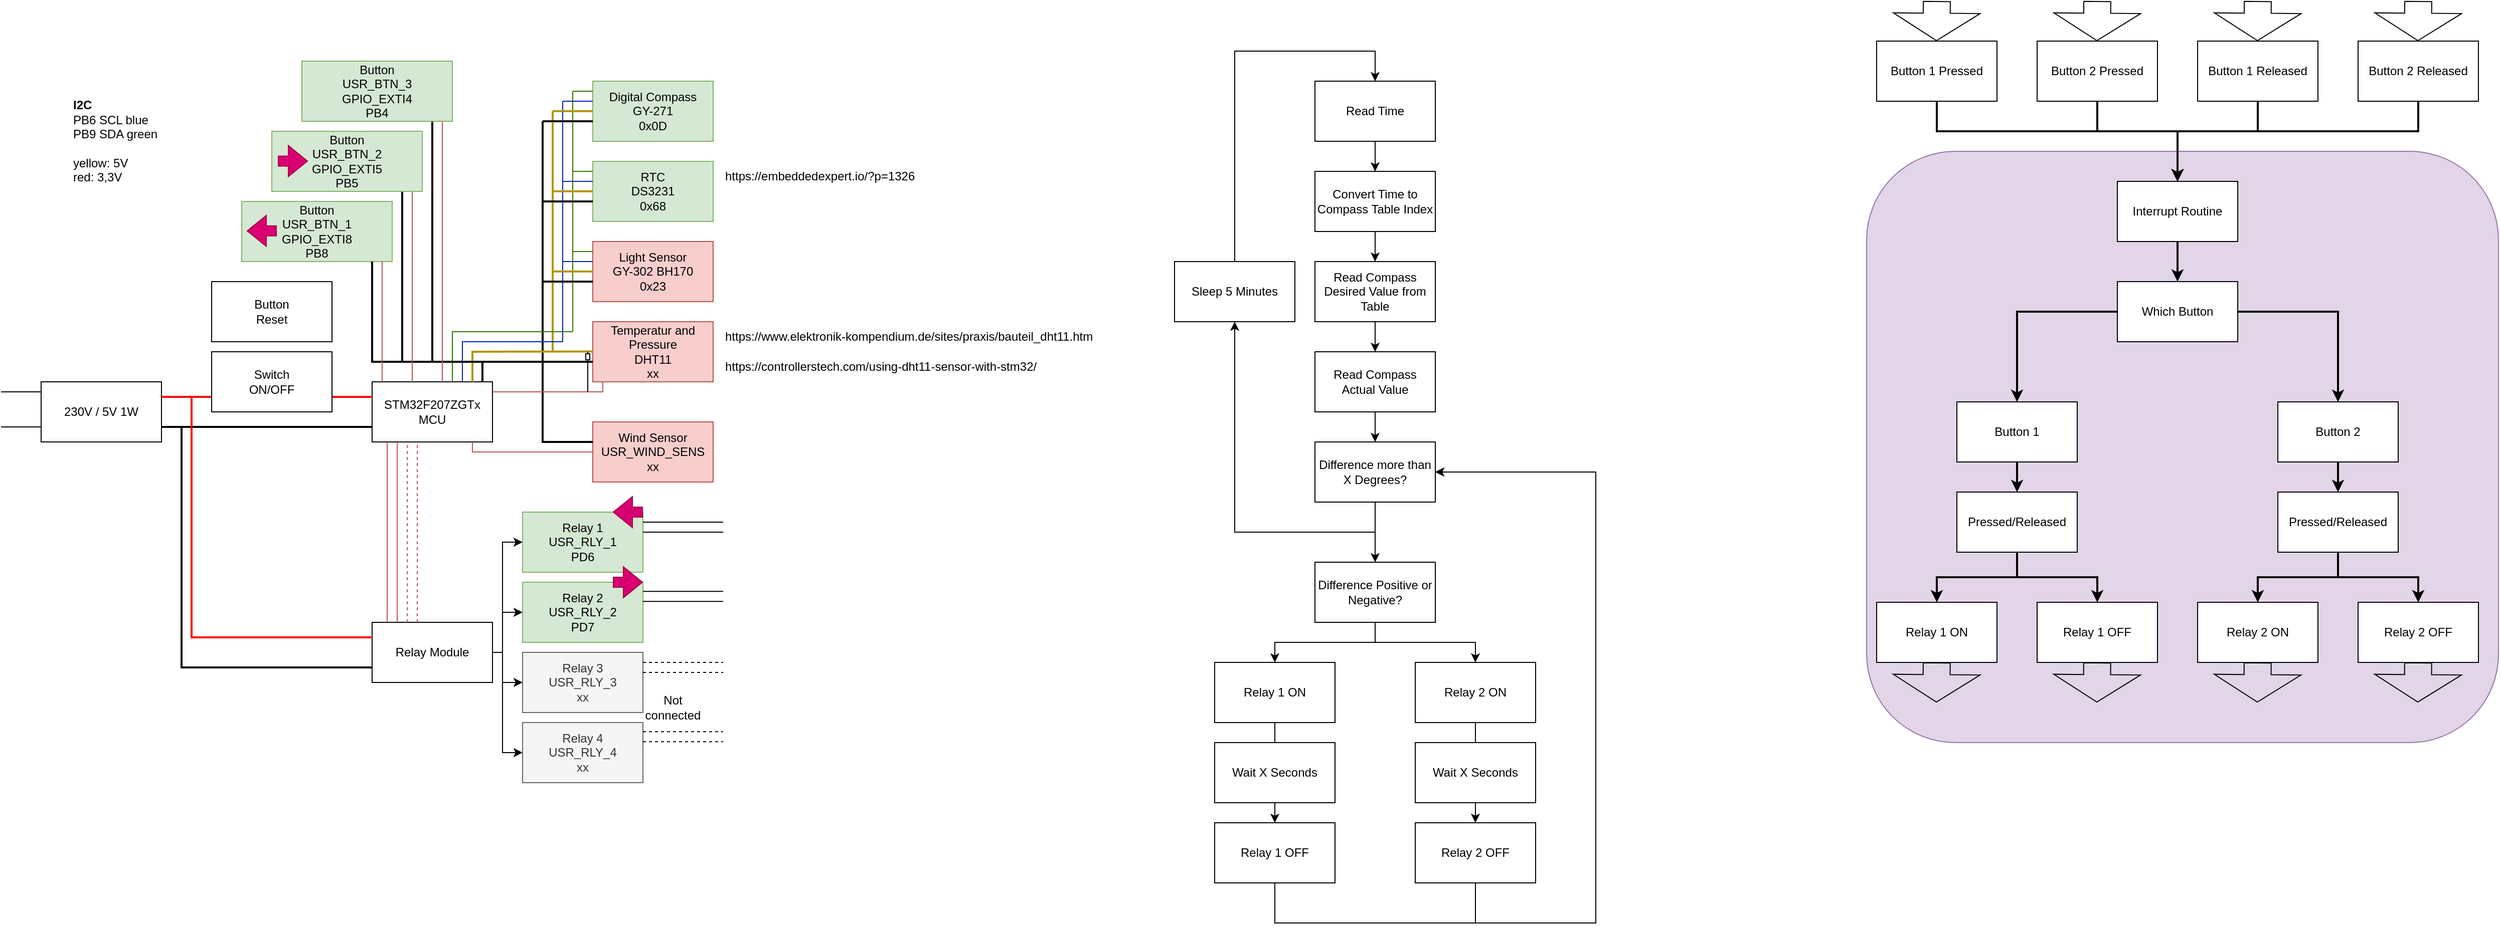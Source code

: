 <mxfile version="26.0.16">
  <diagram name="Page-1" id="prggtN5wl7_WI-Ie2y-x">
    <mxGraphModel dx="1434" dy="844" grid="1" gridSize="10" guides="1" tooltips="1" connect="1" arrows="1" fold="1" page="1" pageScale="1" pageWidth="850" pageHeight="1100" math="0" shadow="0">
      <root>
        <mxCell id="0" />
        <mxCell id="1" parent="0" />
        <mxCell id="a5VU7QIuzeuz8_hcCsnS-48" value="" style="rounded=1;whiteSpace=wrap;html=1;fillColor=#e1d5e7;strokeColor=#9673a6;" parent="1" vertex="1">
          <mxGeometry x="1870" y="210" width="630" height="590" as="geometry" />
        </mxCell>
        <mxCell id="jXwcjUHK-jh7pQZKSeeq-1" value="STM32F207ZGTx&lt;br&gt;MCU" style="rounded=0;whiteSpace=wrap;html=1;" parent="1" vertex="1">
          <mxGeometry x="380" y="440" width="120" height="60" as="geometry" />
        </mxCell>
        <mxCell id="jXwcjUHK-jh7pQZKSeeq-2" value="Digital Compass&lt;br&gt;GY-271&lt;br&gt;0x0D" style="rounded=0;whiteSpace=wrap;html=1;fillColor=#d5e8d4;strokeColor=#82b366;" parent="1" vertex="1">
          <mxGeometry x="600" y="140" width="120" height="60" as="geometry" />
        </mxCell>
        <mxCell id="jXwcjUHK-jh7pQZKSeeq-3" value="RTC&lt;br&gt;DS3231&lt;br&gt;0x68" style="rounded=0;whiteSpace=wrap;html=1;fillColor=#d5e8d4;strokeColor=#82b366;" parent="1" vertex="1">
          <mxGeometry x="600" y="220" width="120" height="60" as="geometry" />
        </mxCell>
        <mxCell id="jXwcjUHK-jh7pQZKSeeq-4" value="Light Sensor&lt;br&gt;GY-302 BH170&lt;br&gt;0x23" style="rounded=0;whiteSpace=wrap;html=1;fillColor=#f8cecc;strokeColor=#b85450;" parent="1" vertex="1">
          <mxGeometry x="600" y="300" width="120" height="60" as="geometry" />
        </mxCell>
        <mxCell id="jXwcjUHK-jh7pQZKSeeq-5" value="Temperatur and Pressure&lt;br&gt;DHT11&lt;br&gt;xx" style="rounded=0;whiteSpace=wrap;html=1;fillColor=#f8cecc;strokeColor=#b85450;" parent="1" vertex="1">
          <mxGeometry x="600" y="380" width="120" height="60" as="geometry" />
        </mxCell>
        <mxCell id="a5VU7QIuzeuz8_hcCsnS-4" style="edgeStyle=orthogonalEdgeStyle;rounded=0;orthogonalLoop=1;jettySize=auto;html=1;entryX=0;entryY=0.5;entryDx=0;entryDy=0;" parent="1" source="jXwcjUHK-jh7pQZKSeeq-6" target="jXwcjUHK-jh7pQZKSeeq-7" edge="1">
          <mxGeometry relative="1" as="geometry">
            <Array as="points">
              <mxPoint x="510" y="710" />
              <mxPoint x="510" y="600" />
            </Array>
          </mxGeometry>
        </mxCell>
        <mxCell id="a5VU7QIuzeuz8_hcCsnS-5" style="edgeStyle=orthogonalEdgeStyle;rounded=0;orthogonalLoop=1;jettySize=auto;html=1;entryX=0;entryY=0.5;entryDx=0;entryDy=0;" parent="1" source="jXwcjUHK-jh7pQZKSeeq-6" target="jXwcjUHK-jh7pQZKSeeq-8" edge="1">
          <mxGeometry relative="1" as="geometry">
            <Array as="points">
              <mxPoint x="510" y="710" />
              <mxPoint x="510" y="670" />
            </Array>
          </mxGeometry>
        </mxCell>
        <mxCell id="a5VU7QIuzeuz8_hcCsnS-6" style="edgeStyle=orthogonalEdgeStyle;rounded=0;orthogonalLoop=1;jettySize=auto;html=1;entryX=0;entryY=0.5;entryDx=0;entryDy=0;" parent="1" source="jXwcjUHK-jh7pQZKSeeq-6" target="jXwcjUHK-jh7pQZKSeeq-9" edge="1">
          <mxGeometry relative="1" as="geometry">
            <Array as="points">
              <mxPoint x="510" y="710" />
              <mxPoint x="510" y="740" />
            </Array>
          </mxGeometry>
        </mxCell>
        <mxCell id="a5VU7QIuzeuz8_hcCsnS-7" style="edgeStyle=orthogonalEdgeStyle;rounded=0;orthogonalLoop=1;jettySize=auto;html=1;entryX=0;entryY=0.5;entryDx=0;entryDy=0;" parent="1" source="jXwcjUHK-jh7pQZKSeeq-6" target="jXwcjUHK-jh7pQZKSeeq-10" edge="1">
          <mxGeometry relative="1" as="geometry">
            <Array as="points">
              <mxPoint x="510" y="710" />
              <mxPoint x="510" y="810" />
            </Array>
          </mxGeometry>
        </mxCell>
        <mxCell id="jXwcjUHK-jh7pQZKSeeq-6" value="Relay Module" style="rounded=0;whiteSpace=wrap;html=1;" parent="1" vertex="1">
          <mxGeometry x="380" y="680" width="120" height="60" as="geometry" />
        </mxCell>
        <mxCell id="jXwcjUHK-jh7pQZKSeeq-7" value="Relay 1&lt;br&gt;USR_RLY_1&lt;br&gt;PD6" style="rounded=0;whiteSpace=wrap;html=1;fillColor=#d5e8d4;strokeColor=#82b366;" parent="1" vertex="1">
          <mxGeometry x="530" y="570" width="120" height="60" as="geometry" />
        </mxCell>
        <mxCell id="jXwcjUHK-jh7pQZKSeeq-8" value="Relay 2&lt;br&gt;USR_RLY_2&lt;br&gt;PD7" style="rounded=0;whiteSpace=wrap;html=1;fillColor=#d5e8d4;strokeColor=#82b366;" parent="1" vertex="1">
          <mxGeometry x="530" y="640" width="120" height="60" as="geometry" />
        </mxCell>
        <mxCell id="jXwcjUHK-jh7pQZKSeeq-9" value="Relay 3&lt;br&gt;USR_RLY_3&lt;br&gt;xx" style="rounded=0;whiteSpace=wrap;html=1;fillColor=#f5f5f5;fontColor=#333333;strokeColor=#666666;" parent="1" vertex="1">
          <mxGeometry x="530" y="710" width="120" height="60" as="geometry" />
        </mxCell>
        <mxCell id="jXwcjUHK-jh7pQZKSeeq-10" value="Relay 4&lt;br&gt;USR_RLY_4&lt;br&gt;xx" style="rounded=0;whiteSpace=wrap;html=1;fillColor=#f5f5f5;fontColor=#333333;strokeColor=#666666;" parent="1" vertex="1">
          <mxGeometry x="530" y="780" width="120" height="60" as="geometry" />
        </mxCell>
        <mxCell id="jXwcjUHK-jh7pQZKSeeq-12" value="230V / 5V 1W" style="rounded=0;whiteSpace=wrap;html=1;" parent="1" vertex="1">
          <mxGeometry x="50" y="440" width="120" height="60" as="geometry" />
        </mxCell>
        <mxCell id="jXwcjUHK-jh7pQZKSeeq-14" value="" style="endArrow=none;html=1;rounded=0;entryX=1;entryY=0.75;entryDx=0;entryDy=0;exitX=0;exitY=0.75;exitDx=0;exitDy=0;strokeWidth=2;" parent="1" source="jXwcjUHK-jh7pQZKSeeq-1" target="jXwcjUHK-jh7pQZKSeeq-12" edge="1">
          <mxGeometry width="50" height="50" relative="1" as="geometry">
            <mxPoint x="390" y="570" as="sourcePoint" />
            <mxPoint x="440" y="520" as="targetPoint" />
          </mxGeometry>
        </mxCell>
        <mxCell id="jXwcjUHK-jh7pQZKSeeq-15" value="" style="endArrow=none;html=1;rounded=0;entryX=1;entryY=0.25;entryDx=0;entryDy=0;exitX=0;exitY=0.25;exitDx=0;exitDy=0;strokeColor=#FF0000;strokeWidth=2;" parent="1" source="jXwcjUHK-jh7pQZKSeeq-1" target="jXwcjUHK-jh7pQZKSeeq-12" edge="1">
          <mxGeometry width="50" height="50" relative="1" as="geometry">
            <mxPoint x="350" y="460" as="sourcePoint" />
            <mxPoint x="170" y="460" as="targetPoint" />
          </mxGeometry>
        </mxCell>
        <mxCell id="jXwcjUHK-jh7pQZKSeeq-17" value="" style="endArrow=none;html=1;rounded=0;entryX=1;entryY=0.75;entryDx=0;entryDy=0;exitX=0;exitY=0.75;exitDx=0;exitDy=0;strokeWidth=2;" parent="1" source="jXwcjUHK-jh7pQZKSeeq-6" target="jXwcjUHK-jh7pQZKSeeq-12" edge="1">
          <mxGeometry width="50" height="50" relative="1" as="geometry">
            <mxPoint x="340" y="540" as="sourcePoint" />
            <mxPoint x="160" y="540" as="targetPoint" />
            <Array as="points">
              <mxPoint x="190" y="725" />
              <mxPoint x="190" y="485" />
            </Array>
          </mxGeometry>
        </mxCell>
        <mxCell id="jXwcjUHK-jh7pQZKSeeq-19" value="" style="endArrow=none;html=1;rounded=0;entryX=1;entryY=0.25;entryDx=0;entryDy=0;exitX=0;exitY=0.25;exitDx=0;exitDy=0;strokeColor=#FF0000;strokeWidth=2;" parent="1" source="jXwcjUHK-jh7pQZKSeeq-6" target="jXwcjUHK-jh7pQZKSeeq-12" edge="1">
          <mxGeometry width="50" height="50" relative="1" as="geometry">
            <mxPoint x="400" y="530" as="sourcePoint" />
            <mxPoint x="220" y="530" as="targetPoint" />
            <Array as="points">
              <mxPoint x="200" y="695" />
              <mxPoint x="200" y="455" />
            </Array>
          </mxGeometry>
        </mxCell>
        <mxCell id="jXwcjUHK-jh7pQZKSeeq-13" value="Switch&lt;br&gt;ON/OFF" style="rounded=0;whiteSpace=wrap;html=1;" parent="1" vertex="1">
          <mxGeometry x="220" y="410" width="120" height="60" as="geometry" />
        </mxCell>
        <mxCell id="jXwcjUHK-jh7pQZKSeeq-20" value="" style="endArrow=none;html=1;rounded=0;fillColor=#f8cecc;strokeColor=#b85450;gradientColor=#ea6b66;" parent="1" edge="1">
          <mxGeometry width="50" height="50" relative="1" as="geometry">
            <mxPoint x="395" y="680" as="sourcePoint" />
            <mxPoint x="395" y="500" as="targetPoint" />
          </mxGeometry>
        </mxCell>
        <mxCell id="jXwcjUHK-jh7pQZKSeeq-21" value="" style="endArrow=none;html=1;rounded=0;fillColor=#f8cecc;strokeColor=#b85450;gradientColor=#ea6b66;" parent="1" edge="1">
          <mxGeometry width="50" height="50" relative="1" as="geometry">
            <mxPoint x="405.0" y="680" as="sourcePoint" />
            <mxPoint x="405.0" y="500" as="targetPoint" />
          </mxGeometry>
        </mxCell>
        <mxCell id="jXwcjUHK-jh7pQZKSeeq-22" value="" style="endArrow=none;html=1;rounded=0;fillColor=#f8cecc;strokeColor=#b85450;gradientColor=#ea6b66;dashed=1;" parent="1" edge="1">
          <mxGeometry width="50" height="50" relative="1" as="geometry">
            <mxPoint x="415.0" y="680" as="sourcePoint" />
            <mxPoint x="415.0" y="500" as="targetPoint" />
          </mxGeometry>
        </mxCell>
        <mxCell id="jXwcjUHK-jh7pQZKSeeq-23" value="" style="endArrow=none;html=1;rounded=0;fillColor=#f8cecc;strokeColor=#b85450;gradientColor=#ea6b66;dashed=1;" parent="1" edge="1">
          <mxGeometry width="50" height="50" relative="1" as="geometry">
            <mxPoint x="425.0" y="680" as="sourcePoint" />
            <mxPoint x="425.0" y="500" as="targetPoint" />
          </mxGeometry>
        </mxCell>
        <mxCell id="jXwcjUHK-jh7pQZKSeeq-24" value="" style="endArrow=none;html=1;rounded=0;exitX=0;exitY=0.75;exitDx=0;exitDy=0;" parent="1" source="jXwcjUHK-jh7pQZKSeeq-12" edge="1">
          <mxGeometry width="50" height="50" relative="1" as="geometry">
            <mxPoint x="390" y="510" as="sourcePoint" />
            <mxPoint x="10" y="485" as="targetPoint" />
          </mxGeometry>
        </mxCell>
        <mxCell id="jXwcjUHK-jh7pQZKSeeq-25" value="" style="endArrow=none;html=1;rounded=0;exitX=0;exitY=0.75;exitDx=0;exitDy=0;" parent="1" edge="1">
          <mxGeometry width="50" height="50" relative="1" as="geometry">
            <mxPoint x="50" y="450" as="sourcePoint" />
            <mxPoint x="10" y="450" as="targetPoint" />
          </mxGeometry>
        </mxCell>
        <mxCell id="jXwcjUHK-jh7pQZKSeeq-26" value="" style="endArrow=none;html=1;rounded=0;fillColor=#60a917;strokeColor=#2D7600;" parent="1" edge="1">
          <mxGeometry width="50" height="50" relative="1" as="geometry">
            <mxPoint x="580" y="150" as="sourcePoint" />
            <mxPoint x="580" y="390" as="targetPoint" />
          </mxGeometry>
        </mxCell>
        <mxCell id="jXwcjUHK-jh7pQZKSeeq-27" value="" style="endArrow=none;html=1;rounded=0;fillColor=#0050ef;strokeColor=#001DBC;" parent="1" edge="1">
          <mxGeometry width="50" height="50" relative="1" as="geometry">
            <mxPoint x="570" y="160" as="sourcePoint" />
            <mxPoint x="570" y="400" as="targetPoint" />
          </mxGeometry>
        </mxCell>
        <mxCell id="jXwcjUHK-jh7pQZKSeeq-28" value="" style="endArrow=none;html=1;rounded=0;strokeColor=#B09500;strokeWidth=2;fillColor=#e3c800;" parent="1" edge="1">
          <mxGeometry width="50" height="50" relative="1" as="geometry">
            <mxPoint x="560" y="170" as="sourcePoint" />
            <mxPoint x="560" y="410" as="targetPoint" />
          </mxGeometry>
        </mxCell>
        <mxCell id="jXwcjUHK-jh7pQZKSeeq-29" value="" style="endArrow=none;html=1;rounded=0;strokeWidth=2;" parent="1" edge="1">
          <mxGeometry width="50" height="50" relative="1" as="geometry">
            <mxPoint x="550" y="180" as="sourcePoint" />
            <mxPoint x="550" y="420" as="targetPoint" />
          </mxGeometry>
        </mxCell>
        <mxCell id="jXwcjUHK-jh7pQZKSeeq-30" value="" style="endArrow=none;html=1;rounded=0;fillColor=#60a917;strokeColor=#2D7600;" parent="1" edge="1">
          <mxGeometry width="50" height="50" relative="1" as="geometry">
            <mxPoint x="580" y="150" as="sourcePoint" />
            <mxPoint x="600" y="150" as="targetPoint" />
          </mxGeometry>
        </mxCell>
        <mxCell id="jXwcjUHK-jh7pQZKSeeq-31" value="" style="endArrow=none;html=1;rounded=0;fillColor=#60a917;strokeColor=#2D7600;" parent="1" edge="1">
          <mxGeometry width="50" height="50" relative="1" as="geometry">
            <mxPoint x="580" y="230" as="sourcePoint" />
            <mxPoint x="600" y="230" as="targetPoint" />
          </mxGeometry>
        </mxCell>
        <mxCell id="jXwcjUHK-jh7pQZKSeeq-32" value="" style="endArrow=none;html=1;rounded=0;fillColor=#60a917;strokeColor=#2D7600;" parent="1" edge="1">
          <mxGeometry width="50" height="50" relative="1" as="geometry">
            <mxPoint x="580" y="310" as="sourcePoint" />
            <mxPoint x="600" y="310" as="targetPoint" />
          </mxGeometry>
        </mxCell>
        <mxCell id="jXwcjUHK-jh7pQZKSeeq-33" value="" style="endArrow=none;html=1;rounded=0;fillColor=#60a917;strokeColor=#2D7600;" parent="1" edge="1">
          <mxGeometry width="50" height="50" relative="1" as="geometry">
            <mxPoint x="460" y="440" as="sourcePoint" />
            <mxPoint x="580" y="390" as="targetPoint" />
            <Array as="points">
              <mxPoint x="460" y="390" />
            </Array>
          </mxGeometry>
        </mxCell>
        <mxCell id="jXwcjUHK-jh7pQZKSeeq-34" value="" style="endArrow=none;html=1;rounded=0;fillColor=#0050ef;strokeColor=#001DBC;" parent="1" edge="1">
          <mxGeometry width="50" height="50" relative="1" as="geometry">
            <mxPoint x="570" y="160" as="sourcePoint" />
            <mxPoint x="600" y="160" as="targetPoint" />
          </mxGeometry>
        </mxCell>
        <mxCell id="jXwcjUHK-jh7pQZKSeeq-35" value="" style="endArrow=none;html=1;rounded=0;fillColor=#0050ef;strokeColor=#001DBC;" parent="1" edge="1">
          <mxGeometry width="50" height="50" relative="1" as="geometry">
            <mxPoint x="570" y="240" as="sourcePoint" />
            <mxPoint x="600" y="240" as="targetPoint" />
          </mxGeometry>
        </mxCell>
        <mxCell id="jXwcjUHK-jh7pQZKSeeq-36" value="" style="endArrow=none;html=1;rounded=0;fillColor=#0050ef;strokeColor=#001DBC;" parent="1" edge="1">
          <mxGeometry width="50" height="50" relative="1" as="geometry">
            <mxPoint x="570" y="320" as="sourcePoint" />
            <mxPoint x="600" y="320" as="targetPoint" />
          </mxGeometry>
        </mxCell>
        <mxCell id="jXwcjUHK-jh7pQZKSeeq-37" value="" style="endArrow=none;html=1;rounded=0;fillColor=#0050ef;strokeColor=#001DBC;" parent="1" edge="1">
          <mxGeometry width="50" height="50" relative="1" as="geometry">
            <mxPoint x="470" y="440" as="sourcePoint" />
            <mxPoint x="570" y="400" as="targetPoint" />
            <Array as="points">
              <mxPoint x="470" y="400" />
            </Array>
          </mxGeometry>
        </mxCell>
        <mxCell id="jXwcjUHK-jh7pQZKSeeq-38" value="" style="endArrow=none;html=1;rounded=0;strokeColor=#B09500;strokeWidth=2;fillColor=#e3c800;" parent="1" edge="1">
          <mxGeometry width="50" height="50" relative="1" as="geometry">
            <mxPoint x="560" y="169.88" as="sourcePoint" />
            <mxPoint x="600" y="169.88" as="targetPoint" />
          </mxGeometry>
        </mxCell>
        <mxCell id="jXwcjUHK-jh7pQZKSeeq-39" value="" style="endArrow=none;html=1;rounded=0;strokeColor=#B09500;strokeWidth=2;fillColor=#e3c800;" parent="1" edge="1">
          <mxGeometry width="50" height="50" relative="1" as="geometry">
            <mxPoint x="560" y="249.88" as="sourcePoint" />
            <mxPoint x="600" y="249.88" as="targetPoint" />
          </mxGeometry>
        </mxCell>
        <mxCell id="jXwcjUHK-jh7pQZKSeeq-40" value="" style="endArrow=none;html=1;rounded=0;strokeColor=#B09500;strokeWidth=2;fillColor=#e3c800;" parent="1" edge="1">
          <mxGeometry width="50" height="50" relative="1" as="geometry">
            <mxPoint x="560" y="329.88" as="sourcePoint" />
            <mxPoint x="600" y="329.88" as="targetPoint" />
          </mxGeometry>
        </mxCell>
        <mxCell id="jXwcjUHK-jh7pQZKSeeq-41" value="" style="endArrow=none;html=1;rounded=0;strokeColor=#B09500;strokeWidth=2;fillColor=#e3c800;" parent="1" edge="1">
          <mxGeometry width="50" height="50" relative="1" as="geometry">
            <mxPoint x="480" y="440" as="sourcePoint" />
            <mxPoint x="600" y="409.77" as="targetPoint" />
            <Array as="points">
              <mxPoint x="480" y="410" />
            </Array>
          </mxGeometry>
        </mxCell>
        <mxCell id="jXwcjUHK-jh7pQZKSeeq-42" value="" style="endArrow=none;html=1;rounded=0;strokeWidth=2;" parent="1" edge="1">
          <mxGeometry width="50" height="50" relative="1" as="geometry">
            <mxPoint x="550" y="180" as="sourcePoint" />
            <mxPoint x="600" y="180" as="targetPoint" />
          </mxGeometry>
        </mxCell>
        <mxCell id="jXwcjUHK-jh7pQZKSeeq-43" value="" style="endArrow=none;html=1;rounded=0;strokeWidth=2;" parent="1" edge="1">
          <mxGeometry width="50" height="50" relative="1" as="geometry">
            <mxPoint x="550" y="260" as="sourcePoint" />
            <mxPoint x="600" y="260" as="targetPoint" />
          </mxGeometry>
        </mxCell>
        <mxCell id="jXwcjUHK-jh7pQZKSeeq-44" value="" style="endArrow=none;html=1;rounded=0;strokeWidth=2;" parent="1" edge="1">
          <mxGeometry width="50" height="50" relative="1" as="geometry">
            <mxPoint x="550" y="340" as="sourcePoint" />
            <mxPoint x="600" y="340" as="targetPoint" />
          </mxGeometry>
        </mxCell>
        <mxCell id="jXwcjUHK-jh7pQZKSeeq-45" value="" style="endArrow=none;html=1;rounded=0;strokeWidth=2;" parent="1" edge="1">
          <mxGeometry width="50" height="50" relative="1" as="geometry">
            <mxPoint x="490" y="440" as="sourcePoint" />
            <mxPoint x="600" y="420" as="targetPoint" />
            <Array as="points">
              <mxPoint x="490" y="420" />
            </Array>
          </mxGeometry>
        </mxCell>
        <mxCell id="jXwcjUHK-jh7pQZKSeeq-47" value="Button&lt;br&gt;Reset" style="rounded=0;whiteSpace=wrap;html=1;" parent="1" vertex="1">
          <mxGeometry x="220" y="340" width="120" height="60" as="geometry" />
        </mxCell>
        <mxCell id="jXwcjUHK-jh7pQZKSeeq-48" value="Button&lt;br&gt;USR_BTN_1&lt;br&gt;GPIO_EXTI8&lt;br&gt;PB8" style="rounded=0;whiteSpace=wrap;html=1;fillColor=#d5e8d4;strokeColor=#82b366;" parent="1" vertex="1">
          <mxGeometry x="250" y="260" width="150" height="60" as="geometry" />
        </mxCell>
        <mxCell id="jXwcjUHK-jh7pQZKSeeq-50" value="" style="endArrow=none;html=1;rounded=0;strokeWidth=2;" parent="1" edge="1">
          <mxGeometry width="50" height="50" relative="1" as="geometry">
            <mxPoint x="500" y="420" as="sourcePoint" />
            <mxPoint x="380" y="320" as="targetPoint" />
            <Array as="points">
              <mxPoint x="380" y="420" />
            </Array>
          </mxGeometry>
        </mxCell>
        <mxCell id="jXwcjUHK-jh7pQZKSeeq-51" value="" style="endArrow=none;html=1;rounded=0;fillColor=#f8cecc;strokeColor=#b85450;gradientColor=#ea6b66;" parent="1" edge="1">
          <mxGeometry width="50" height="50" relative="1" as="geometry">
            <mxPoint x="390" y="440" as="sourcePoint" />
            <mxPoint x="390" y="320" as="targetPoint" />
          </mxGeometry>
        </mxCell>
        <mxCell id="jXwcjUHK-jh7pQZKSeeq-52" value="" style="endArrow=none;html=1;rounded=0;strokeColor=#000000;strokeWidth=2;" parent="1" edge="1">
          <mxGeometry width="50" height="50" relative="1" as="geometry">
            <mxPoint x="440" y="420" as="sourcePoint" />
            <mxPoint x="440" y="180" as="targetPoint" />
          </mxGeometry>
        </mxCell>
        <mxCell id="jXwcjUHK-jh7pQZKSeeq-53" value="" style="endArrow=none;html=1;rounded=0;fillColor=#f8cecc;strokeColor=#b85450;gradientColor=#ea6b66;" parent="1" edge="1">
          <mxGeometry width="50" height="50" relative="1" as="geometry">
            <mxPoint x="420" y="440" as="sourcePoint" />
            <mxPoint x="420" y="250" as="targetPoint" />
          </mxGeometry>
        </mxCell>
        <mxCell id="jXwcjUHK-jh7pQZKSeeq-57" value="" style="endArrow=none;html=1;rounded=0;fillColor=#f8cecc;strokeColor=#b85450;gradientColor=#ea6b66;" parent="1" edge="1">
          <mxGeometry width="50" height="50" relative="1" as="geometry">
            <mxPoint x="450" y="440" as="sourcePoint" />
            <mxPoint x="450" y="180" as="targetPoint" />
          </mxGeometry>
        </mxCell>
        <mxCell id="jXwcjUHK-jh7pQZKSeeq-58" value="" style="endArrow=none;html=1;rounded=0;strokeColor=#000000;" parent="1" edge="1">
          <mxGeometry width="50" height="50" relative="1" as="geometry">
            <mxPoint x="650" y="580" as="sourcePoint" />
            <mxPoint x="730" y="580" as="targetPoint" />
          </mxGeometry>
        </mxCell>
        <mxCell id="jXwcjUHK-jh7pQZKSeeq-59" value="" style="endArrow=none;html=1;rounded=0;strokeColor=#000000;" parent="1" edge="1">
          <mxGeometry width="50" height="50" relative="1" as="geometry">
            <mxPoint x="650" y="590" as="sourcePoint" />
            <mxPoint x="730" y="590" as="targetPoint" />
          </mxGeometry>
        </mxCell>
        <mxCell id="jXwcjUHK-jh7pQZKSeeq-62" value="" style="endArrow=none;html=1;rounded=0;strokeColor=#000000;dashed=1;" parent="1" edge="1">
          <mxGeometry width="50" height="50" relative="1" as="geometry">
            <mxPoint x="650" y="720" as="sourcePoint" />
            <mxPoint x="730" y="720" as="targetPoint" />
          </mxGeometry>
        </mxCell>
        <mxCell id="jXwcjUHK-jh7pQZKSeeq-63" value="" style="endArrow=none;html=1;rounded=0;strokeColor=#000000;dashed=1;" parent="1" edge="1">
          <mxGeometry width="50" height="50" relative="1" as="geometry">
            <mxPoint x="650" y="730" as="sourcePoint" />
            <mxPoint x="730" y="730" as="targetPoint" />
          </mxGeometry>
        </mxCell>
        <mxCell id="jXwcjUHK-jh7pQZKSeeq-66" value="Wind Sensor&lt;br&gt;USR_WIND_SENS&lt;br&gt;xx" style="rounded=0;whiteSpace=wrap;html=1;fillColor=#f8cecc;strokeColor=#b85450;" parent="1" vertex="1">
          <mxGeometry x="600" y="480" width="120" height="60" as="geometry" />
        </mxCell>
        <mxCell id="jXwcjUHK-jh7pQZKSeeq-67" value="" style="endArrow=none;html=1;rounded=0;strokeColor=#b85450;fillColor=#f8cecc;gradientColor=#ea6b66;" parent="1" edge="1">
          <mxGeometry width="50" height="50" relative="1" as="geometry">
            <mxPoint x="480" y="500" as="sourcePoint" />
            <mxPoint x="600" y="510" as="targetPoint" />
            <Array as="points">
              <mxPoint x="480" y="510" />
            </Array>
          </mxGeometry>
        </mxCell>
        <mxCell id="jXwcjUHK-jh7pQZKSeeq-69" value="" style="endArrow=none;html=1;rounded=0;strokeColor=#000000;strokeWidth=2;" parent="1" edge="1">
          <mxGeometry width="50" height="50" relative="1" as="geometry">
            <mxPoint x="600" y="500" as="sourcePoint" />
            <mxPoint x="550" y="420" as="targetPoint" />
            <Array as="points">
              <mxPoint x="550" y="500" />
            </Array>
          </mxGeometry>
        </mxCell>
        <mxCell id="jXwcjUHK-jh7pQZKSeeq-70" value="https://embeddedexpert.io/?p=1326" style="text;html=1;align=left;verticalAlign=middle;resizable=0;points=[];autosize=1;strokeColor=none;fillColor=none;" parent="1" vertex="1">
          <mxGeometry x="730" y="220" width="210" height="30" as="geometry" />
        </mxCell>
        <mxCell id="jXwcjUHK-jh7pQZKSeeq-71" value="https://www.elektronik-kompendium.de/sites/praxis/bauteil_dht11.htm" style="text;html=1;align=left;verticalAlign=middle;resizable=0;points=[];autosize=1;strokeColor=none;fillColor=none;" parent="1" vertex="1">
          <mxGeometry x="730" y="380" width="390" height="30" as="geometry" />
        </mxCell>
        <mxCell id="jXwcjUHK-jh7pQZKSeeq-72" value="https://controllerstech.com/using-dht11-sensor-with-stm32/" style="text;html=1;align=left;verticalAlign=middle;resizable=0;points=[];autosize=1;strokeColor=none;fillColor=none;" parent="1" vertex="1">
          <mxGeometry x="730" y="410" width="330" height="30" as="geometry" />
        </mxCell>
        <mxCell id="jXwcjUHK-jh7pQZKSeeq-74" value="" style="endArrow=none;html=1;rounded=0;strokeColor=#b85450;fillColor=#f8cecc;gradientColor=#ea6b66;" parent="1" edge="1">
          <mxGeometry width="50" height="50" relative="1" as="geometry">
            <mxPoint x="500" y="450" as="sourcePoint" />
            <mxPoint x="610" y="440" as="targetPoint" />
            <Array as="points">
              <mxPoint x="610" y="450" />
            </Array>
          </mxGeometry>
        </mxCell>
        <mxCell id="jXwcjUHK-jh7pQZKSeeq-75" value="" style="rounded=0;whiteSpace=wrap;html=1;" parent="1" vertex="1">
          <mxGeometry x="593" y="412" width="4" height="6" as="geometry" />
        </mxCell>
        <mxCell id="jXwcjUHK-jh7pQZKSeeq-76" value="" style="endArrow=none;html=1;rounded=0;strokeColor=#000000;" parent="1" edge="1">
          <mxGeometry width="50" height="50" relative="1" as="geometry">
            <mxPoint x="595" y="412" as="sourcePoint" />
            <mxPoint x="595" y="410" as="targetPoint" />
          </mxGeometry>
        </mxCell>
        <mxCell id="jXwcjUHK-jh7pQZKSeeq-77" value="" style="endArrow=none;html=1;rounded=0;strokeColor=#000000;" parent="1" edge="1">
          <mxGeometry width="50" height="50" relative="1" as="geometry">
            <mxPoint x="595" y="450" as="sourcePoint" />
            <mxPoint x="595" y="418" as="targetPoint" />
          </mxGeometry>
        </mxCell>
        <mxCell id="jXwcjUHK-jh7pQZKSeeq-78" value="&lt;div style=&quot;&quot;&gt;&lt;span style=&quot;background-color: initial;&quot;&gt;&lt;b&gt;I2C&lt;/b&gt;&lt;/span&gt;&lt;/div&gt;&lt;div style=&quot;&quot;&gt;&lt;span style=&quot;background-color: initial;&quot;&gt;PB6 SCL blue&lt;/span&gt;&lt;/div&gt;&lt;div style=&quot;&quot;&gt;&lt;span style=&quot;background-color: initial;&quot;&gt;PB9 SDA green&lt;/span&gt;&lt;/div&gt;&lt;div style=&quot;&quot;&gt;&lt;span style=&quot;background-color: initial;&quot;&gt;&lt;br&gt;&lt;/span&gt;&lt;/div&gt;&lt;div style=&quot;&quot;&gt;&lt;span style=&quot;background-color: initial;&quot;&gt;yellow: 5V&lt;/span&gt;&lt;/div&gt;&lt;div style=&quot;&quot;&gt;&lt;span style=&quot;background-color: initial;&quot;&gt;red: 3,3V&lt;/span&gt;&lt;/div&gt;" style="text;html=1;strokeColor=none;fillColor=none;align=left;verticalAlign=middle;whiteSpace=wrap;rounded=0;" parent="1" vertex="1">
          <mxGeometry x="80" y="160" width="160" height="80" as="geometry" />
        </mxCell>
        <mxCell id="jXwcjUHK-jh7pQZKSeeq-79" value="" style="endArrow=none;html=1;rounded=0;strokeColor=#000000;strokeWidth=2;" parent="1" edge="1">
          <mxGeometry width="50" height="50" relative="1" as="geometry">
            <mxPoint x="410" y="420" as="sourcePoint" />
            <mxPoint x="410" y="250" as="targetPoint" />
          </mxGeometry>
        </mxCell>
        <mxCell id="jXwcjUHK-jh7pQZKSeeq-80" value="Button&lt;br&gt;USR_BTN_3&lt;br&gt;GPIO_EXTI4&lt;br&gt;PB4" style="rounded=0;whiteSpace=wrap;html=1;fillColor=#d5e8d4;strokeColor=#82b366;" parent="1" vertex="1">
          <mxGeometry x="310" y="120" width="150" height="60" as="geometry" />
        </mxCell>
        <mxCell id="jXwcjUHK-jh7pQZKSeeq-49" value="Button&lt;br&gt;USR_BTN_2&lt;br&gt;GPIO_EXTI5&lt;br&gt;PB5" style="rounded=0;whiteSpace=wrap;html=1;fillColor=#d5e8d4;strokeColor=#82b366;" parent="1" vertex="1">
          <mxGeometry x="280" y="190" width="150" height="60" as="geometry" />
        </mxCell>
        <mxCell id="CQLrHUtQOe0jRY_uVFZr-9" value="" style="edgeStyle=orthogonalEdgeStyle;rounded=0;orthogonalLoop=1;jettySize=auto;html=1;" parent="1" source="CQLrHUtQOe0jRY_uVFZr-1" target="CQLrHUtQOe0jRY_uVFZr-2" edge="1">
          <mxGeometry relative="1" as="geometry" />
        </mxCell>
        <mxCell id="CQLrHUtQOe0jRY_uVFZr-1" value="Read Time" style="rounded=0;whiteSpace=wrap;html=1;" parent="1" vertex="1">
          <mxGeometry x="1320" y="140" width="120" height="60" as="geometry" />
        </mxCell>
        <mxCell id="CQLrHUtQOe0jRY_uVFZr-10" value="" style="edgeStyle=orthogonalEdgeStyle;rounded=0;orthogonalLoop=1;jettySize=auto;html=1;" parent="1" source="CQLrHUtQOe0jRY_uVFZr-2" target="CQLrHUtQOe0jRY_uVFZr-3" edge="1">
          <mxGeometry relative="1" as="geometry" />
        </mxCell>
        <mxCell id="CQLrHUtQOe0jRY_uVFZr-2" value="Convert Time to Compass Table Index" style="rounded=0;whiteSpace=wrap;html=1;" parent="1" vertex="1">
          <mxGeometry x="1320" y="230" width="120" height="60" as="geometry" />
        </mxCell>
        <mxCell id="CQLrHUtQOe0jRY_uVFZr-11" value="" style="edgeStyle=orthogonalEdgeStyle;rounded=0;orthogonalLoop=1;jettySize=auto;html=1;" parent="1" source="CQLrHUtQOe0jRY_uVFZr-3" target="CQLrHUtQOe0jRY_uVFZr-4" edge="1">
          <mxGeometry relative="1" as="geometry" />
        </mxCell>
        <mxCell id="CQLrHUtQOe0jRY_uVFZr-3" value="Read Compass Desired Value from Table" style="rounded=0;whiteSpace=wrap;html=1;" parent="1" vertex="1">
          <mxGeometry x="1320" y="320" width="120" height="60" as="geometry" />
        </mxCell>
        <mxCell id="CQLrHUtQOe0jRY_uVFZr-12" value="" style="edgeStyle=orthogonalEdgeStyle;rounded=0;orthogonalLoop=1;jettySize=auto;html=1;" parent="1" source="CQLrHUtQOe0jRY_uVFZr-4" target="CQLrHUtQOe0jRY_uVFZr-5" edge="1">
          <mxGeometry relative="1" as="geometry" />
        </mxCell>
        <mxCell id="CQLrHUtQOe0jRY_uVFZr-4" value="Read Compass Actual Value" style="rounded=0;whiteSpace=wrap;html=1;" parent="1" vertex="1">
          <mxGeometry x="1320" y="410" width="120" height="60" as="geometry" />
        </mxCell>
        <mxCell id="CQLrHUtQOe0jRY_uVFZr-7" style="edgeStyle=orthogonalEdgeStyle;rounded=0;orthogonalLoop=1;jettySize=auto;html=1;entryX=0.5;entryY=1;entryDx=0;entryDy=0;" parent="1" source="CQLrHUtQOe0jRY_uVFZr-5" target="CQLrHUtQOe0jRY_uVFZr-6" edge="1">
          <mxGeometry relative="1" as="geometry">
            <Array as="points">
              <mxPoint x="1380" y="590" />
              <mxPoint x="1240" y="590" />
            </Array>
          </mxGeometry>
        </mxCell>
        <mxCell id="CQLrHUtQOe0jRY_uVFZr-20" style="edgeStyle=orthogonalEdgeStyle;rounded=0;orthogonalLoop=1;jettySize=auto;html=1;entryX=0.5;entryY=0;entryDx=0;entryDy=0;" parent="1" source="CQLrHUtQOe0jRY_uVFZr-5" target="CQLrHUtQOe0jRY_uVFZr-13" edge="1">
          <mxGeometry relative="1" as="geometry" />
        </mxCell>
        <mxCell id="CQLrHUtQOe0jRY_uVFZr-5" value="Difference more than X Degrees?" style="rounded=0;whiteSpace=wrap;html=1;" parent="1" vertex="1">
          <mxGeometry x="1320" y="500" width="120" height="60" as="geometry" />
        </mxCell>
        <mxCell id="CQLrHUtQOe0jRY_uVFZr-8" style="edgeStyle=orthogonalEdgeStyle;rounded=0;orthogonalLoop=1;jettySize=auto;html=1;entryX=0.5;entryY=0;entryDx=0;entryDy=0;" parent="1" source="CQLrHUtQOe0jRY_uVFZr-6" target="CQLrHUtQOe0jRY_uVFZr-1" edge="1">
          <mxGeometry relative="1" as="geometry">
            <Array as="points">
              <mxPoint x="1240" y="110" />
              <mxPoint x="1380" y="110" />
            </Array>
          </mxGeometry>
        </mxCell>
        <mxCell id="CQLrHUtQOe0jRY_uVFZr-6" value="Sleep 5 Minutes" style="rounded=0;whiteSpace=wrap;html=1;" parent="1" vertex="1">
          <mxGeometry x="1180" y="320" width="120" height="60" as="geometry" />
        </mxCell>
        <mxCell id="CQLrHUtQOe0jRY_uVFZr-21" style="edgeStyle=orthogonalEdgeStyle;rounded=0;orthogonalLoop=1;jettySize=auto;html=1;entryX=0.5;entryY=0;entryDx=0;entryDy=0;" parent="1" source="CQLrHUtQOe0jRY_uVFZr-13" target="CQLrHUtQOe0jRY_uVFZr-14" edge="1">
          <mxGeometry relative="1" as="geometry" />
        </mxCell>
        <mxCell id="CQLrHUtQOe0jRY_uVFZr-22" style="edgeStyle=orthogonalEdgeStyle;rounded=0;orthogonalLoop=1;jettySize=auto;html=1;entryX=0.5;entryY=0;entryDx=0;entryDy=0;" parent="1" source="CQLrHUtQOe0jRY_uVFZr-13" target="CQLrHUtQOe0jRY_uVFZr-17" edge="1">
          <mxGeometry relative="1" as="geometry" />
        </mxCell>
        <mxCell id="CQLrHUtQOe0jRY_uVFZr-13" value="Difference Positive or Negative?" style="rounded=0;whiteSpace=wrap;html=1;" parent="1" vertex="1">
          <mxGeometry x="1320" y="620" width="120" height="60" as="geometry" />
        </mxCell>
        <mxCell id="CQLrHUtQOe0jRY_uVFZr-23" value="" style="edgeStyle=orthogonalEdgeStyle;rounded=0;orthogonalLoop=1;jettySize=auto;html=1;" parent="1" source="CQLrHUtQOe0jRY_uVFZr-14" target="CQLrHUtQOe0jRY_uVFZr-16" edge="1">
          <mxGeometry relative="1" as="geometry" />
        </mxCell>
        <mxCell id="CQLrHUtQOe0jRY_uVFZr-14" value="Relay 1 ON" style="rounded=0;whiteSpace=wrap;html=1;" parent="1" vertex="1">
          <mxGeometry x="1220" y="720" width="120" height="60" as="geometry" />
        </mxCell>
        <mxCell id="CQLrHUtQOe0jRY_uVFZr-15" value="Wait X Seconds" style="rounded=0;whiteSpace=wrap;html=1;" parent="1" vertex="1">
          <mxGeometry x="1220" y="800" width="120" height="60" as="geometry" />
        </mxCell>
        <mxCell id="CQLrHUtQOe0jRY_uVFZr-25" style="edgeStyle=orthogonalEdgeStyle;rounded=0;orthogonalLoop=1;jettySize=auto;html=1;entryX=1;entryY=0.5;entryDx=0;entryDy=0;" parent="1" source="CQLrHUtQOe0jRY_uVFZr-16" target="CQLrHUtQOe0jRY_uVFZr-5" edge="1">
          <mxGeometry relative="1" as="geometry">
            <Array as="points">
              <mxPoint x="1280" y="980" />
              <mxPoint x="1600" y="980" />
              <mxPoint x="1600" y="530" />
            </Array>
          </mxGeometry>
        </mxCell>
        <mxCell id="CQLrHUtQOe0jRY_uVFZr-16" value="Relay 1 OFF" style="rounded=0;whiteSpace=wrap;html=1;" parent="1" vertex="1">
          <mxGeometry x="1220" y="880" width="120" height="60" as="geometry" />
        </mxCell>
        <mxCell id="CQLrHUtQOe0jRY_uVFZr-24" value="" style="edgeStyle=orthogonalEdgeStyle;rounded=0;orthogonalLoop=1;jettySize=auto;html=1;" parent="1" source="CQLrHUtQOe0jRY_uVFZr-17" target="CQLrHUtQOe0jRY_uVFZr-19" edge="1">
          <mxGeometry relative="1" as="geometry" />
        </mxCell>
        <mxCell id="CQLrHUtQOe0jRY_uVFZr-17" value="Relay 2 ON" style="rounded=0;whiteSpace=wrap;html=1;" parent="1" vertex="1">
          <mxGeometry x="1420" y="720" width="120" height="60" as="geometry" />
        </mxCell>
        <mxCell id="CQLrHUtQOe0jRY_uVFZr-18" value="Wait X Seconds" style="rounded=0;whiteSpace=wrap;html=1;" parent="1" vertex="1">
          <mxGeometry x="1420" y="800" width="120" height="60" as="geometry" />
        </mxCell>
        <mxCell id="CQLrHUtQOe0jRY_uVFZr-26" style="edgeStyle=orthogonalEdgeStyle;rounded=0;orthogonalLoop=1;jettySize=auto;html=1;entryX=1;entryY=0.5;entryDx=0;entryDy=0;" parent="1" source="CQLrHUtQOe0jRY_uVFZr-19" target="CQLrHUtQOe0jRY_uVFZr-5" edge="1">
          <mxGeometry relative="1" as="geometry">
            <Array as="points">
              <mxPoint x="1480" y="980" />
              <mxPoint x="1600" y="980" />
              <mxPoint x="1600" y="530" />
            </Array>
          </mxGeometry>
        </mxCell>
        <mxCell id="CQLrHUtQOe0jRY_uVFZr-19" value="Relay 2 OFF" style="rounded=0;whiteSpace=wrap;html=1;" parent="1" vertex="1">
          <mxGeometry x="1420" y="880" width="120" height="60" as="geometry" />
        </mxCell>
        <mxCell id="a5VU7QIuzeuz8_hcCsnS-30" style="edgeStyle=orthogonalEdgeStyle;rounded=0;orthogonalLoop=1;jettySize=auto;html=1;entryX=0.5;entryY=0;entryDx=0;entryDy=0;strokeWidth=2;" parent="1" source="CQLrHUtQOe0jRY_uVFZr-27" target="CQLrHUtQOe0jRY_uVFZr-29" edge="1">
          <mxGeometry relative="1" as="geometry">
            <Array as="points">
              <mxPoint x="1940" y="190" />
              <mxPoint x="2180" y="190" />
            </Array>
          </mxGeometry>
        </mxCell>
        <mxCell id="CQLrHUtQOe0jRY_uVFZr-27" value="Button 1 Pressed" style="rounded=0;whiteSpace=wrap;html=1;" parent="1" vertex="1">
          <mxGeometry x="1880" y="100" width="120" height="60" as="geometry" />
        </mxCell>
        <mxCell id="CQLrHUtQOe0jRY_uVFZr-28" value="" style="shape=flexArrow;endArrow=classic;html=1;rounded=0;endWidth=58.621;endSize=8.772;width=26.897;" parent="1" edge="1">
          <mxGeometry width="50" height="50" relative="1" as="geometry">
            <mxPoint x="1940" y="60" as="sourcePoint" />
            <mxPoint x="1939.66" y="100" as="targetPoint" />
          </mxGeometry>
        </mxCell>
        <mxCell id="a5VU7QIuzeuz8_hcCsnS-35" value="" style="edgeStyle=orthogonalEdgeStyle;rounded=0;orthogonalLoop=1;jettySize=auto;html=1;strokeWidth=2;" parent="1" source="CQLrHUtQOe0jRY_uVFZr-29" target="a5VU7QIuzeuz8_hcCsnS-10" edge="1">
          <mxGeometry relative="1" as="geometry" />
        </mxCell>
        <mxCell id="CQLrHUtQOe0jRY_uVFZr-29" value="Interrupt Routine" style="rounded=0;whiteSpace=wrap;html=1;" parent="1" vertex="1">
          <mxGeometry x="2120" y="240" width="120" height="60" as="geometry" />
        </mxCell>
        <mxCell id="a5VU7QIuzeuz8_hcCsnS-2" value="" style="shape=flexArrow;endArrow=classic;html=1;rounded=0;fillColor=#d80073;strokeColor=#A50040;" parent="1" edge="1">
          <mxGeometry width="50" height="50" relative="1" as="geometry">
            <mxPoint x="285" y="289.38" as="sourcePoint" />
            <mxPoint x="255" y="289.38" as="targetPoint" />
          </mxGeometry>
        </mxCell>
        <mxCell id="a5VU7QIuzeuz8_hcCsnS-3" value="" style="shape=flexArrow;endArrow=classic;html=1;rounded=0;fillColor=#d80073;strokeColor=#A50040;" parent="1" edge="1">
          <mxGeometry width="50" height="50" relative="1" as="geometry">
            <mxPoint x="286" y="219.7" as="sourcePoint" />
            <mxPoint x="316" y="219.7" as="targetPoint" />
          </mxGeometry>
        </mxCell>
        <mxCell id="a5VU7QIuzeuz8_hcCsnS-36" style="edgeStyle=orthogonalEdgeStyle;rounded=0;orthogonalLoop=1;jettySize=auto;html=1;entryX=0.5;entryY=0;entryDx=0;entryDy=0;strokeWidth=2;" parent="1" source="a5VU7QIuzeuz8_hcCsnS-10" target="a5VU7QIuzeuz8_hcCsnS-25" edge="1">
          <mxGeometry relative="1" as="geometry" />
        </mxCell>
        <mxCell id="a5VU7QIuzeuz8_hcCsnS-37" style="edgeStyle=orthogonalEdgeStyle;rounded=0;orthogonalLoop=1;jettySize=auto;html=1;entryX=0.5;entryY=0;entryDx=0;entryDy=0;strokeWidth=2;" parent="1" source="a5VU7QIuzeuz8_hcCsnS-10" target="a5VU7QIuzeuz8_hcCsnS-26" edge="1">
          <mxGeometry relative="1" as="geometry" />
        </mxCell>
        <mxCell id="a5VU7QIuzeuz8_hcCsnS-10" value="Which Button" style="rounded=0;whiteSpace=wrap;html=1;" parent="1" vertex="1">
          <mxGeometry x="2120" y="340" width="120" height="60" as="geometry" />
        </mxCell>
        <mxCell id="a5VU7QIuzeuz8_hcCsnS-49" style="edgeStyle=orthogonalEdgeStyle;rounded=0;orthogonalLoop=1;jettySize=auto;html=1;entryX=0.5;entryY=0;entryDx=0;entryDy=0;strokeWidth=2;" parent="1" source="a5VU7QIuzeuz8_hcCsnS-16" target="CQLrHUtQOe0jRY_uVFZr-29" edge="1">
          <mxGeometry relative="1" as="geometry">
            <Array as="points">
              <mxPoint x="2100" y="190" />
              <mxPoint x="2180" y="190" />
            </Array>
          </mxGeometry>
        </mxCell>
        <mxCell id="a5VU7QIuzeuz8_hcCsnS-16" value="Button 2 Pressed" style="rounded=0;whiteSpace=wrap;html=1;" parent="1" vertex="1">
          <mxGeometry x="2040" y="100" width="120" height="60" as="geometry" />
        </mxCell>
        <mxCell id="a5VU7QIuzeuz8_hcCsnS-17" value="" style="shape=flexArrow;endArrow=classic;html=1;rounded=0;endWidth=58.621;endSize=8.772;width=26.897;" parent="1" edge="1">
          <mxGeometry width="50" height="50" relative="1" as="geometry">
            <mxPoint x="2100" y="60" as="sourcePoint" />
            <mxPoint x="2099.66" y="100" as="targetPoint" />
          </mxGeometry>
        </mxCell>
        <mxCell id="a5VU7QIuzeuz8_hcCsnS-50" style="edgeStyle=orthogonalEdgeStyle;rounded=0;orthogonalLoop=1;jettySize=auto;html=1;strokeWidth=2;" parent="1" source="a5VU7QIuzeuz8_hcCsnS-18" edge="1">
          <mxGeometry relative="1" as="geometry">
            <mxPoint x="2180" y="240" as="targetPoint" />
            <Array as="points">
              <mxPoint x="2260" y="190" />
              <mxPoint x="2180" y="190" />
            </Array>
          </mxGeometry>
        </mxCell>
        <mxCell id="a5VU7QIuzeuz8_hcCsnS-18" value="Button 1 Released" style="rounded=0;whiteSpace=wrap;html=1;" parent="1" vertex="1">
          <mxGeometry x="2200" y="100" width="120" height="60" as="geometry" />
        </mxCell>
        <mxCell id="a5VU7QIuzeuz8_hcCsnS-19" value="" style="shape=flexArrow;endArrow=classic;html=1;rounded=0;endWidth=58.621;endSize=8.772;width=26.897;" parent="1" edge="1">
          <mxGeometry width="50" height="50" relative="1" as="geometry">
            <mxPoint x="2260" y="60" as="sourcePoint" />
            <mxPoint x="2259.66" y="100" as="targetPoint" />
          </mxGeometry>
        </mxCell>
        <mxCell id="a5VU7QIuzeuz8_hcCsnS-51" style="edgeStyle=orthogonalEdgeStyle;rounded=0;orthogonalLoop=1;jettySize=auto;html=1;strokeWidth=2;" parent="1" source="a5VU7QIuzeuz8_hcCsnS-20" edge="1">
          <mxGeometry relative="1" as="geometry">
            <mxPoint x="2180" y="240" as="targetPoint" />
            <Array as="points">
              <mxPoint x="2420" y="190" />
              <mxPoint x="2180" y="190" />
            </Array>
          </mxGeometry>
        </mxCell>
        <mxCell id="a5VU7QIuzeuz8_hcCsnS-20" value="Button 2 Released" style="rounded=0;whiteSpace=wrap;html=1;" parent="1" vertex="1">
          <mxGeometry x="2360" y="100" width="120" height="60" as="geometry" />
        </mxCell>
        <mxCell id="a5VU7QIuzeuz8_hcCsnS-21" value="" style="shape=flexArrow;endArrow=classic;html=1;rounded=0;endWidth=58.621;endSize=8.772;width=26.897;" parent="1" edge="1">
          <mxGeometry width="50" height="50" relative="1" as="geometry">
            <mxPoint x="2420" y="60" as="sourcePoint" />
            <mxPoint x="2419.66" y="100" as="targetPoint" />
          </mxGeometry>
        </mxCell>
        <mxCell id="a5VU7QIuzeuz8_hcCsnS-40" style="edgeStyle=orthogonalEdgeStyle;rounded=0;orthogonalLoop=1;jettySize=auto;html=1;entryX=0.5;entryY=0;entryDx=0;entryDy=0;strokeWidth=2;" parent="1" source="a5VU7QIuzeuz8_hcCsnS-22" target="a5VU7QIuzeuz8_hcCsnS-23" edge="1">
          <mxGeometry relative="1" as="geometry" />
        </mxCell>
        <mxCell id="a5VU7QIuzeuz8_hcCsnS-41" style="edgeStyle=orthogonalEdgeStyle;rounded=0;orthogonalLoop=1;jettySize=auto;html=1;entryX=0.5;entryY=0;entryDx=0;entryDy=0;strokeWidth=2;" parent="1" source="a5VU7QIuzeuz8_hcCsnS-22" target="a5VU7QIuzeuz8_hcCsnS-24" edge="1">
          <mxGeometry relative="1" as="geometry" />
        </mxCell>
        <mxCell id="a5VU7QIuzeuz8_hcCsnS-22" value="Pressed/Released" style="rounded=0;whiteSpace=wrap;html=1;" parent="1" vertex="1">
          <mxGeometry x="1960" y="550" width="120" height="60" as="geometry" />
        </mxCell>
        <mxCell id="a5VU7QIuzeuz8_hcCsnS-23" value="Relay 1 ON" style="rounded=0;whiteSpace=wrap;html=1;" parent="1" vertex="1">
          <mxGeometry x="1880" y="660" width="120" height="60" as="geometry" />
        </mxCell>
        <mxCell id="a5VU7QIuzeuz8_hcCsnS-24" value="Relay 1 OFF" style="rounded=0;whiteSpace=wrap;html=1;" parent="1" vertex="1">
          <mxGeometry x="2040" y="660" width="120" height="60" as="geometry" />
        </mxCell>
        <mxCell id="a5VU7QIuzeuz8_hcCsnS-38" value="" style="edgeStyle=orthogonalEdgeStyle;rounded=0;orthogonalLoop=1;jettySize=auto;html=1;strokeWidth=2;" parent="1" source="a5VU7QIuzeuz8_hcCsnS-25" target="a5VU7QIuzeuz8_hcCsnS-22" edge="1">
          <mxGeometry relative="1" as="geometry" />
        </mxCell>
        <mxCell id="a5VU7QIuzeuz8_hcCsnS-25" value="Button 1" style="rounded=0;whiteSpace=wrap;html=1;" parent="1" vertex="1">
          <mxGeometry x="1960" y="460" width="120" height="60" as="geometry" />
        </mxCell>
        <mxCell id="a5VU7QIuzeuz8_hcCsnS-39" value="" style="edgeStyle=orthogonalEdgeStyle;rounded=0;orthogonalLoop=1;jettySize=auto;html=1;strokeWidth=2;" parent="1" source="a5VU7QIuzeuz8_hcCsnS-26" target="a5VU7QIuzeuz8_hcCsnS-27" edge="1">
          <mxGeometry relative="1" as="geometry" />
        </mxCell>
        <mxCell id="a5VU7QIuzeuz8_hcCsnS-26" value="Button 2" style="rounded=0;whiteSpace=wrap;html=1;" parent="1" vertex="1">
          <mxGeometry x="2280" y="460" width="120" height="60" as="geometry" />
        </mxCell>
        <mxCell id="a5VU7QIuzeuz8_hcCsnS-42" style="edgeStyle=orthogonalEdgeStyle;rounded=0;orthogonalLoop=1;jettySize=auto;html=1;entryX=0.5;entryY=0;entryDx=0;entryDy=0;strokeWidth=2;" parent="1" source="a5VU7QIuzeuz8_hcCsnS-27" target="a5VU7QIuzeuz8_hcCsnS-28" edge="1">
          <mxGeometry relative="1" as="geometry" />
        </mxCell>
        <mxCell id="a5VU7QIuzeuz8_hcCsnS-43" style="edgeStyle=orthogonalEdgeStyle;rounded=0;orthogonalLoop=1;jettySize=auto;html=1;entryX=0.5;entryY=0;entryDx=0;entryDy=0;strokeWidth=2;" parent="1" source="a5VU7QIuzeuz8_hcCsnS-27" target="a5VU7QIuzeuz8_hcCsnS-29" edge="1">
          <mxGeometry relative="1" as="geometry" />
        </mxCell>
        <mxCell id="a5VU7QIuzeuz8_hcCsnS-27" value="Pressed/Released" style="rounded=0;whiteSpace=wrap;html=1;" parent="1" vertex="1">
          <mxGeometry x="2280" y="550" width="120" height="60" as="geometry" />
        </mxCell>
        <mxCell id="a5VU7QIuzeuz8_hcCsnS-28" value="Relay 2 ON" style="rounded=0;whiteSpace=wrap;html=1;" parent="1" vertex="1">
          <mxGeometry x="2200" y="660" width="120" height="60" as="geometry" />
        </mxCell>
        <mxCell id="a5VU7QIuzeuz8_hcCsnS-29" value="Relay 2 OFF" style="rounded=0;whiteSpace=wrap;html=1;" parent="1" vertex="1">
          <mxGeometry x="2360" y="660" width="120" height="60" as="geometry" />
        </mxCell>
        <mxCell id="a5VU7QIuzeuz8_hcCsnS-44" value="" style="shape=flexArrow;endArrow=classic;html=1;rounded=0;endWidth=58.621;endSize=8.772;width=26.897;" parent="1" edge="1">
          <mxGeometry width="50" height="50" relative="1" as="geometry">
            <mxPoint x="1939.91" y="720" as="sourcePoint" />
            <mxPoint x="1939.57" y="760" as="targetPoint" />
          </mxGeometry>
        </mxCell>
        <mxCell id="a5VU7QIuzeuz8_hcCsnS-45" value="" style="shape=flexArrow;endArrow=classic;html=1;rounded=0;endWidth=58.621;endSize=8.772;width=26.897;" parent="1" edge="1">
          <mxGeometry width="50" height="50" relative="1" as="geometry">
            <mxPoint x="2099.91" y="720" as="sourcePoint" />
            <mxPoint x="2099.57" y="760" as="targetPoint" />
          </mxGeometry>
        </mxCell>
        <mxCell id="a5VU7QIuzeuz8_hcCsnS-46" value="" style="shape=flexArrow;endArrow=classic;html=1;rounded=0;endWidth=58.621;endSize=8.772;width=26.897;" parent="1" edge="1">
          <mxGeometry width="50" height="50" relative="1" as="geometry">
            <mxPoint x="2259.91" y="720" as="sourcePoint" />
            <mxPoint x="2259.57" y="760" as="targetPoint" />
          </mxGeometry>
        </mxCell>
        <mxCell id="a5VU7QIuzeuz8_hcCsnS-47" value="" style="shape=flexArrow;endArrow=classic;html=1;rounded=0;endWidth=58.621;endSize=8.772;width=26.897;" parent="1" edge="1">
          <mxGeometry width="50" height="50" relative="1" as="geometry">
            <mxPoint x="2419.91" y="720" as="sourcePoint" />
            <mxPoint x="2419.57" y="760" as="targetPoint" />
          </mxGeometry>
        </mxCell>
        <mxCell id="a5VU7QIuzeuz8_hcCsnS-52" value="" style="shape=flexArrow;endArrow=classic;html=1;rounded=0;fillColor=#d80073;strokeColor=#A50040;" parent="1" edge="1">
          <mxGeometry width="50" height="50" relative="1" as="geometry">
            <mxPoint x="650" y="570.0" as="sourcePoint" />
            <mxPoint x="620" y="570.0" as="targetPoint" />
          </mxGeometry>
        </mxCell>
        <mxCell id="a5VU7QIuzeuz8_hcCsnS-53" value="" style="shape=flexArrow;endArrow=classic;html=1;rounded=0;fillColor=#d80073;strokeColor=#A50040;" parent="1" edge="1">
          <mxGeometry width="50" height="50" relative="1" as="geometry">
            <mxPoint x="620.0" y="640" as="sourcePoint" />
            <mxPoint x="650.0" y="640" as="targetPoint" />
          </mxGeometry>
        </mxCell>
        <mxCell id="a5VU7QIuzeuz8_hcCsnS-54" value="" style="endArrow=none;html=1;rounded=0;strokeColor=#000000;" parent="1" edge="1">
          <mxGeometry width="50" height="50" relative="1" as="geometry">
            <mxPoint x="650" y="649.13" as="sourcePoint" />
            <mxPoint x="730" y="649.13" as="targetPoint" />
          </mxGeometry>
        </mxCell>
        <mxCell id="a5VU7QIuzeuz8_hcCsnS-55" value="" style="endArrow=none;html=1;rounded=0;strokeColor=#000000;" parent="1" edge="1">
          <mxGeometry width="50" height="50" relative="1" as="geometry">
            <mxPoint x="650" y="659.13" as="sourcePoint" />
            <mxPoint x="730" y="659.13" as="targetPoint" />
          </mxGeometry>
        </mxCell>
        <mxCell id="a5VU7QIuzeuz8_hcCsnS-56" value="" style="endArrow=none;html=1;rounded=0;strokeColor=#000000;dashed=1;" parent="1" edge="1">
          <mxGeometry width="50" height="50" relative="1" as="geometry">
            <mxPoint x="650" y="789.13" as="sourcePoint" />
            <mxPoint x="730" y="789.13" as="targetPoint" />
          </mxGeometry>
        </mxCell>
        <mxCell id="a5VU7QIuzeuz8_hcCsnS-57" value="" style="endArrow=none;html=1;rounded=0;strokeColor=#000000;dashed=1;" parent="1" edge="1">
          <mxGeometry width="50" height="50" relative="1" as="geometry">
            <mxPoint x="650" y="799.13" as="sourcePoint" />
            <mxPoint x="730" y="799.13" as="targetPoint" />
          </mxGeometry>
        </mxCell>
        <mxCell id="a5VU7QIuzeuz8_hcCsnS-58" value="Not connected" style="text;html=1;strokeColor=none;fillColor=none;align=center;verticalAlign=middle;whiteSpace=wrap;rounded=0;" parent="1" vertex="1">
          <mxGeometry x="650" y="750" width="60" height="30" as="geometry" />
        </mxCell>
      </root>
    </mxGraphModel>
  </diagram>
</mxfile>
